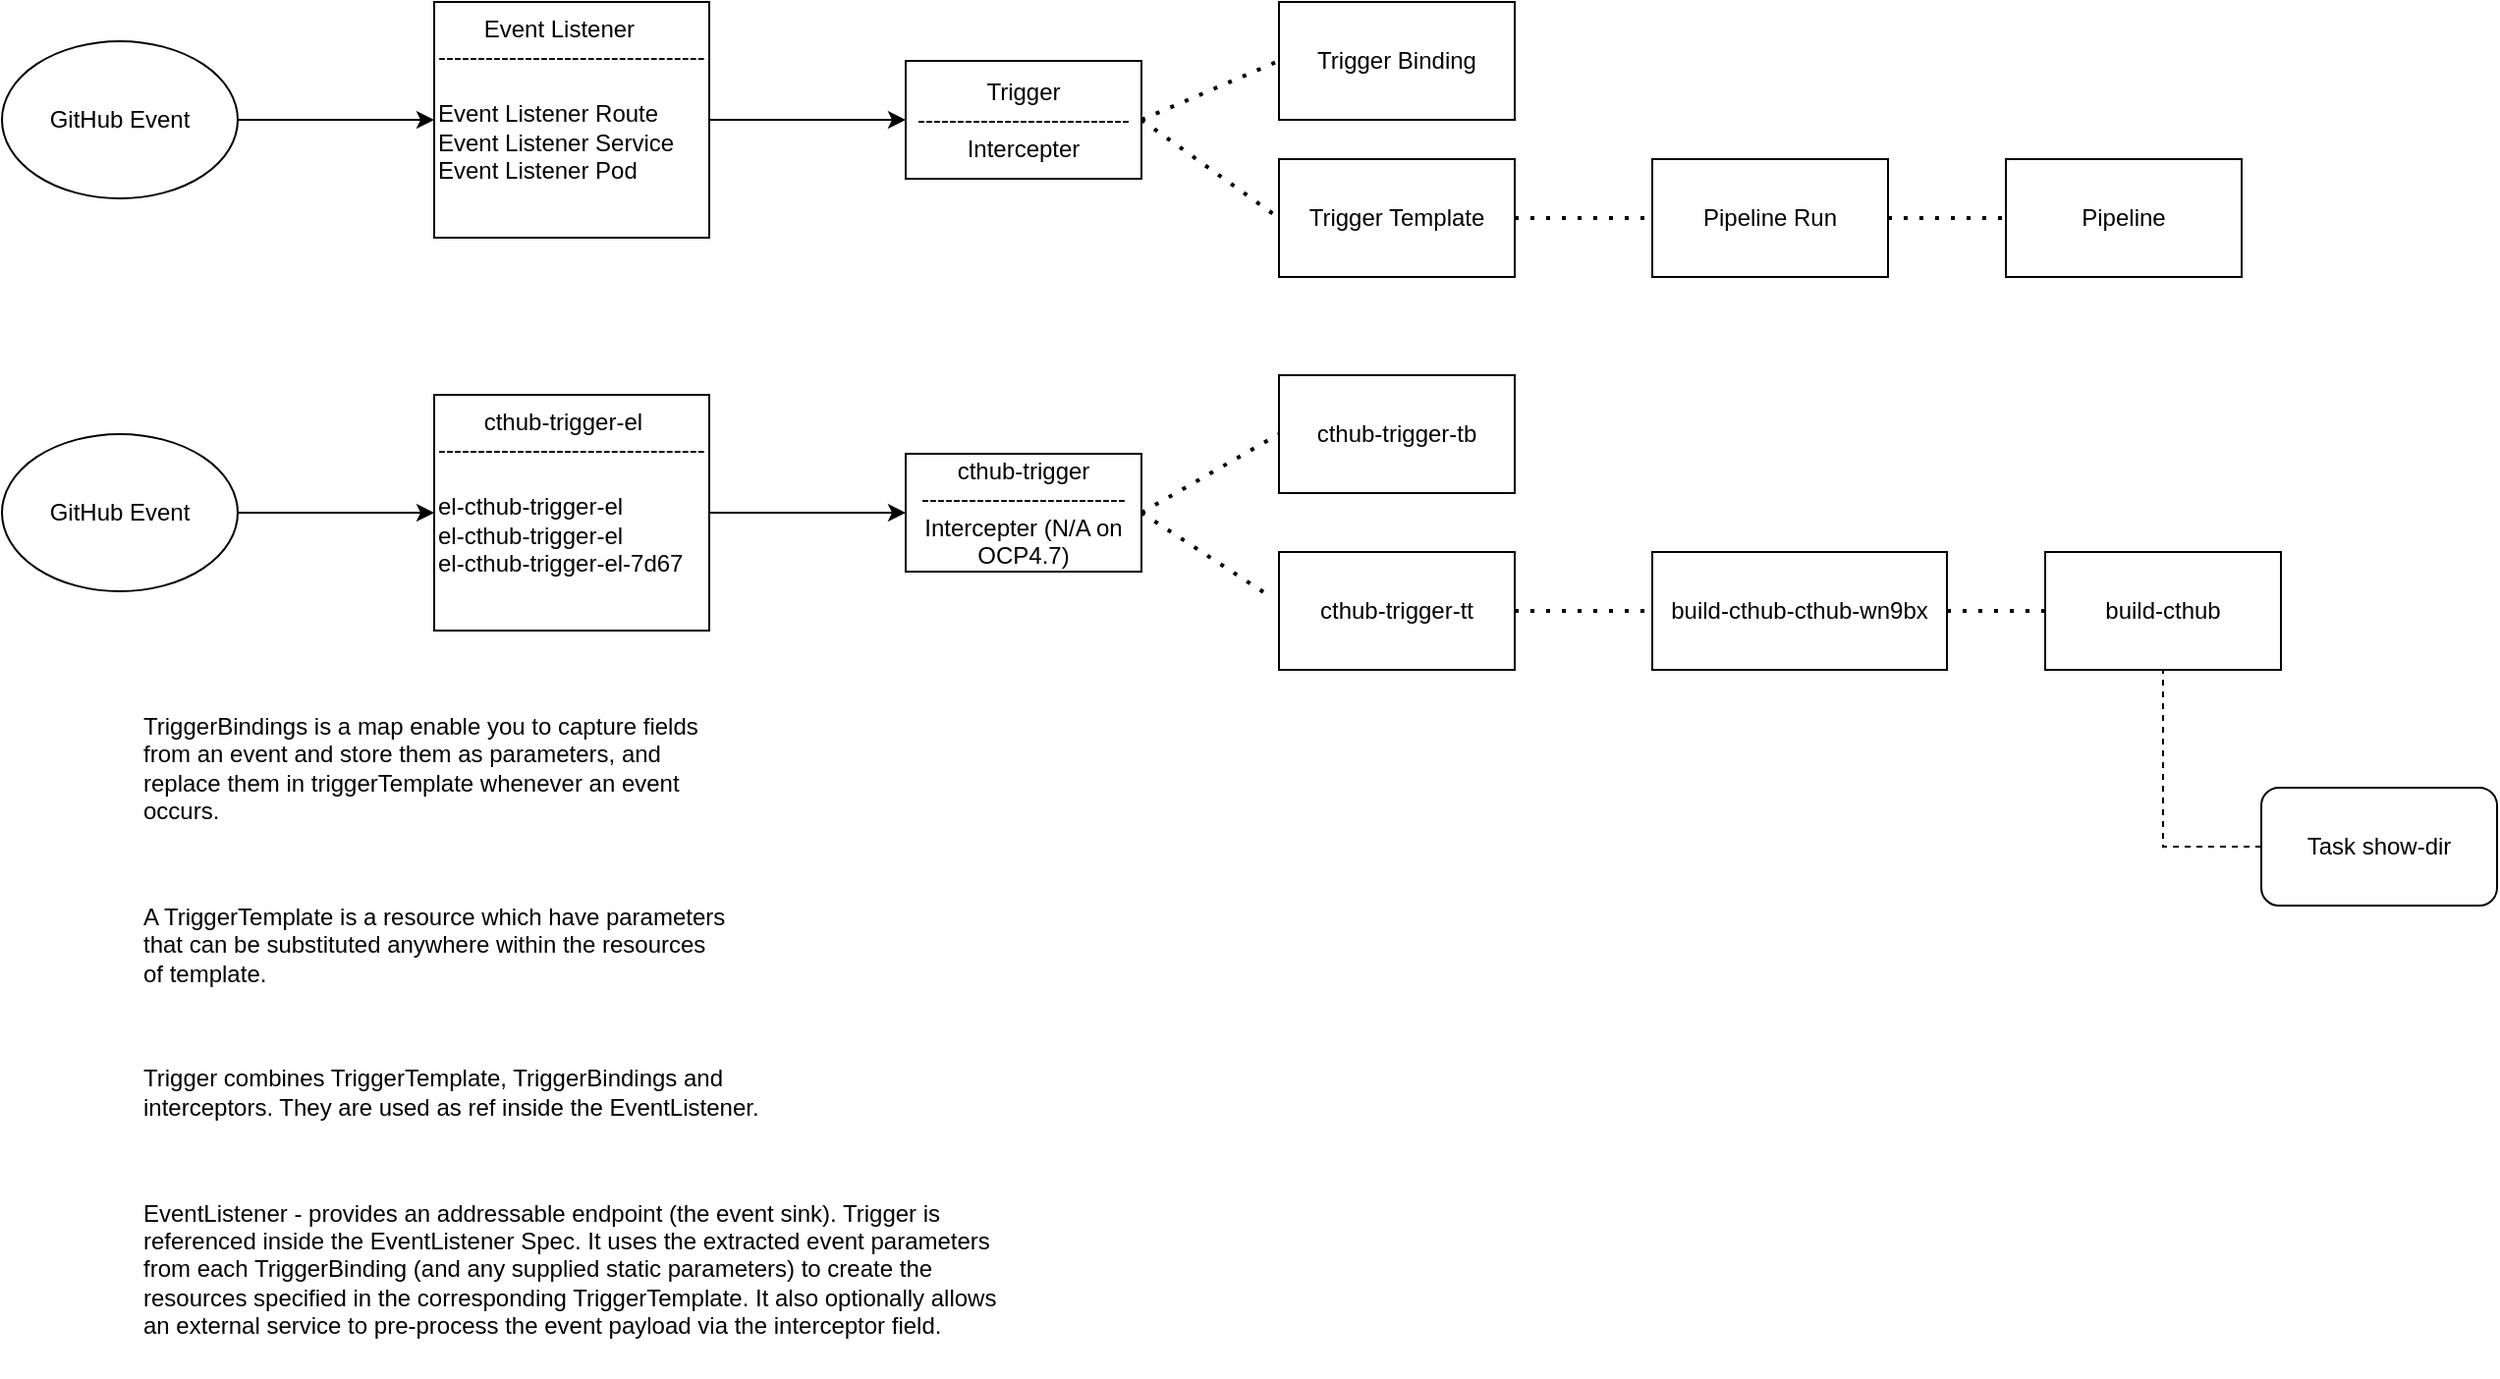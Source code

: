 <mxfile version="15.9.1" type="device"><diagram id="81w_v5y8kV9j7H3Xkedo" name="Page-1"><mxGraphModel dx="1231" dy="708" grid="1" gridSize="10" guides="1" tooltips="1" connect="1" arrows="1" fold="1" page="1" pageScale="1" pageWidth="850" pageHeight="1100" math="0" shadow="0"><root><mxCell id="0"/><mxCell id="1" parent="0"/><mxCell id="qBm_1StxWPqIF2UvmQP4-1" value="&amp;nbsp; &amp;nbsp; &amp;nbsp; &amp;nbsp;Event Listener&lt;br&gt;----------------------------------&lt;br&gt;&lt;br&gt;Event Listener Route&lt;br&gt;Event Listener Service&lt;br&gt;Event Listener Pod" style="rounded=0;whiteSpace=wrap;html=1;align=left;verticalAlign=top;" vertex="1" parent="1"><mxGeometry x="250" y="200" width="140" height="120" as="geometry"/></mxCell><mxCell id="qBm_1StxWPqIF2UvmQP4-4" value="GitHub Event" style="ellipse;whiteSpace=wrap;html=1;" vertex="1" parent="1"><mxGeometry x="30" y="220" width="120" height="80" as="geometry"/></mxCell><mxCell id="qBm_1StxWPqIF2UvmQP4-5" value="" style="endArrow=classic;html=1;rounded=0;exitX=1;exitY=0.5;exitDx=0;exitDy=0;entryX=0;entryY=0.5;entryDx=0;entryDy=0;" edge="1" parent="1" source="qBm_1StxWPqIF2UvmQP4-4" target="qBm_1StxWPqIF2UvmQP4-1"><mxGeometry width="50" height="50" relative="1" as="geometry"><mxPoint x="400" y="370" as="sourcePoint"/><mxPoint x="450" y="320" as="targetPoint"/></mxGeometry></mxCell><mxCell id="qBm_1StxWPqIF2UvmQP4-6" value="Trigger Binding" style="rounded=0;whiteSpace=wrap;html=1;" vertex="1" parent="1"><mxGeometry x="680" y="200" width="120" height="60" as="geometry"/></mxCell><mxCell id="qBm_1StxWPqIF2UvmQP4-8" value="Trigger Template" style="rounded=0;whiteSpace=wrap;html=1;" vertex="1" parent="1"><mxGeometry x="680" y="280" width="120" height="60" as="geometry"/></mxCell><mxCell id="qBm_1StxWPqIF2UvmQP4-9" value="TriggerBindings is a map enable you to capture fields from an event and store them as parameters, and replace them in triggerTemplate whenever an event occurs." style="text;html=1;strokeColor=none;fillColor=none;align=left;verticalAlign=middle;whiteSpace=wrap;rounded=0;" vertex="1" parent="1"><mxGeometry x="100" y="550" width="300" height="80" as="geometry"/></mxCell><mxCell id="qBm_1StxWPqIF2UvmQP4-10" value="A TriggerTemplate is a resource which have parameters that can be substituted anywhere within the resources of template." style="text;html=1;strokeColor=none;fillColor=none;align=left;verticalAlign=middle;whiteSpace=wrap;rounded=0;" vertex="1" parent="1"><mxGeometry x="100" y="650" width="300" height="60" as="geometry"/></mxCell><mxCell id="qBm_1StxWPqIF2UvmQP4-11" value="Trigger&lt;br&gt;---------------------------&lt;br&gt;Intercepter" style="rounded=0;whiteSpace=wrap;html=1;" vertex="1" parent="1"><mxGeometry x="490" y="230" width="120" height="60" as="geometry"/></mxCell><mxCell id="qBm_1StxWPqIF2UvmQP4-13" value="" style="endArrow=none;dashed=1;html=1;dashPattern=1 3;strokeWidth=2;rounded=0;entryX=0;entryY=0.5;entryDx=0;entryDy=0;exitX=1;exitY=0.5;exitDx=0;exitDy=0;" edge="1" parent="1" source="qBm_1StxWPqIF2UvmQP4-11" target="qBm_1StxWPqIF2UvmQP4-6"><mxGeometry width="50" height="50" relative="1" as="geometry"><mxPoint x="470" y="490" as="sourcePoint"/><mxPoint x="520" y="440" as="targetPoint"/></mxGeometry></mxCell><mxCell id="qBm_1StxWPqIF2UvmQP4-14" value="" style="endArrow=none;dashed=1;html=1;dashPattern=1 3;strokeWidth=2;rounded=0;entryX=0;entryY=0.5;entryDx=0;entryDy=0;exitX=1;exitY=0.5;exitDx=0;exitDy=0;" edge="1" parent="1" source="qBm_1StxWPqIF2UvmQP4-11" target="qBm_1StxWPqIF2UvmQP4-8"><mxGeometry width="50" height="50" relative="1" as="geometry"><mxPoint x="470" y="490" as="sourcePoint"/><mxPoint x="520" y="440" as="targetPoint"/></mxGeometry></mxCell><mxCell id="qBm_1StxWPqIF2UvmQP4-15" value="Trigger combines TriggerTemplate, TriggerBindings and interceptors. They are used as ref inside the EventListener." style="text;html=1;strokeColor=none;fillColor=none;align=left;verticalAlign=middle;whiteSpace=wrap;rounded=0;" vertex="1" parent="1"><mxGeometry x="100" y="720" width="340" height="70" as="geometry"/></mxCell><mxCell id="qBm_1StxWPqIF2UvmQP4-16" value="" style="endArrow=classic;html=1;rounded=0;exitX=1;exitY=0.5;exitDx=0;exitDy=0;entryX=0;entryY=0.5;entryDx=0;entryDy=0;" edge="1" parent="1" source="qBm_1StxWPqIF2UvmQP4-1" target="qBm_1StxWPqIF2UvmQP4-11"><mxGeometry width="50" height="50" relative="1" as="geometry"><mxPoint x="440" y="390" as="sourcePoint"/><mxPoint x="490" y="340" as="targetPoint"/></mxGeometry></mxCell><mxCell id="qBm_1StxWPqIF2UvmQP4-17" value="EventListener - provides an addressable endpoint (the event sink). Trigger is referenced inside the EventListener Spec. It uses the extracted event parameters from each TriggerBinding (and any supplied static parameters) to create the resources specified in the corresponding TriggerTemplate. It also optionally allows an external service to pre-process the event payload via the interceptor field." style="text;html=1;strokeColor=none;fillColor=none;align=left;verticalAlign=middle;whiteSpace=wrap;rounded=0;" vertex="1" parent="1"><mxGeometry x="100" y="790" width="440" height="110" as="geometry"/></mxCell><mxCell id="qBm_1StxWPqIF2UvmQP4-18" value="Pipeline Run" style="rounded=0;whiteSpace=wrap;html=1;" vertex="1" parent="1"><mxGeometry x="870" y="280" width="120" height="60" as="geometry"/></mxCell><mxCell id="qBm_1StxWPqIF2UvmQP4-19" value="Pipeline" style="rounded=0;whiteSpace=wrap;html=1;" vertex="1" parent="1"><mxGeometry x="1050" y="280" width="120" height="60" as="geometry"/></mxCell><mxCell id="qBm_1StxWPqIF2UvmQP4-21" value="" style="endArrow=none;dashed=1;html=1;dashPattern=1 3;strokeWidth=2;rounded=0;entryX=0;entryY=0.5;entryDx=0;entryDy=0;exitX=1;exitY=0.5;exitDx=0;exitDy=0;" edge="1" parent="1" source="qBm_1StxWPqIF2UvmQP4-18" target="qBm_1StxWPqIF2UvmQP4-19"><mxGeometry width="50" height="50" relative="1" as="geometry"><mxPoint x="840" y="560" as="sourcePoint"/><mxPoint x="890" y="510" as="targetPoint"/></mxGeometry></mxCell><mxCell id="qBm_1StxWPqIF2UvmQP4-22" value="" style="endArrow=none;dashed=1;html=1;dashPattern=1 3;strokeWidth=2;rounded=0;entryX=0;entryY=0.5;entryDx=0;entryDy=0;exitX=1;exitY=0.5;exitDx=0;exitDy=0;" edge="1" parent="1" source="qBm_1StxWPqIF2UvmQP4-8" target="qBm_1StxWPqIF2UvmQP4-18"><mxGeometry width="50" height="50" relative="1" as="geometry"><mxPoint x="810" y="480" as="sourcePoint"/><mxPoint x="860" y="430" as="targetPoint"/></mxGeometry></mxCell><mxCell id="qBm_1StxWPqIF2UvmQP4-23" value="GitHub Event" style="ellipse;whiteSpace=wrap;html=1;" vertex="1" parent="1"><mxGeometry x="30" y="420" width="120" height="80" as="geometry"/></mxCell><mxCell id="qBm_1StxWPqIF2UvmQP4-24" value="&amp;nbsp; &amp;nbsp; &amp;nbsp; &amp;nbsp;cthub-trigger-el&lt;br&gt;----------------------------------&lt;br&gt;&lt;br&gt;el-cthub-trigger-el&lt;br&gt;el-cthub-trigger-el&lt;br&gt;el-cthub-trigger-el-7d67" style="rounded=0;whiteSpace=wrap;html=1;align=left;verticalAlign=top;" vertex="1" parent="1"><mxGeometry x="250" y="400" width="140" height="120" as="geometry"/></mxCell><mxCell id="qBm_1StxWPqIF2UvmQP4-26" value="cthub-trigger&lt;br&gt;--------------------------&lt;br&gt;Intercepter (N/A on OCP4.7)" style="rounded=0;whiteSpace=wrap;html=1;" vertex="1" parent="1"><mxGeometry x="490" y="430" width="120" height="60" as="geometry"/></mxCell><mxCell id="qBm_1StxWPqIF2UvmQP4-27" value="cthub-trigger-tb" style="rounded=0;whiteSpace=wrap;html=1;" vertex="1" parent="1"><mxGeometry x="680" y="390" width="120" height="60" as="geometry"/></mxCell><mxCell id="qBm_1StxWPqIF2UvmQP4-28" value="cthub-trigger-tt" style="rounded=0;whiteSpace=wrap;html=1;" vertex="1" parent="1"><mxGeometry x="680" y="480" width="120" height="60" as="geometry"/></mxCell><mxCell id="qBm_1StxWPqIF2UvmQP4-29" value="build-cthub-cthub-wn9bx" style="rounded=0;whiteSpace=wrap;html=1;" vertex="1" parent="1"><mxGeometry x="870" y="480" width="150" height="60" as="geometry"/></mxCell><mxCell id="qBm_1StxWPqIF2UvmQP4-30" value="build-cthub" style="rounded=0;whiteSpace=wrap;html=1;" vertex="1" parent="1"><mxGeometry x="1070" y="480" width="120" height="60" as="geometry"/></mxCell><mxCell id="qBm_1StxWPqIF2UvmQP4-31" value="" style="endArrow=classic;html=1;rounded=0;exitX=1;exitY=0.5;exitDx=0;exitDy=0;entryX=0;entryY=0.5;entryDx=0;entryDy=0;" edge="1" parent="1" source="qBm_1StxWPqIF2UvmQP4-24" target="qBm_1StxWPqIF2UvmQP4-26"><mxGeometry width="50" height="50" relative="1" as="geometry"><mxPoint x="390" y="450" as="sourcePoint"/><mxPoint x="490" y="450" as="targetPoint"/></mxGeometry></mxCell><mxCell id="qBm_1StxWPqIF2UvmQP4-32" value="" style="endArrow=classic;html=1;rounded=0;exitX=1;exitY=0.5;exitDx=0;exitDy=0;entryX=0;entryY=0.5;entryDx=0;entryDy=0;" edge="1" parent="1" source="qBm_1StxWPqIF2UvmQP4-23" target="qBm_1StxWPqIF2UvmQP4-24"><mxGeometry width="50" height="50" relative="1" as="geometry"><mxPoint x="170" y="280" as="sourcePoint"/><mxPoint x="270" y="280" as="targetPoint"/><Array as="points"/></mxGeometry></mxCell><mxCell id="qBm_1StxWPqIF2UvmQP4-33" value="" style="endArrow=none;dashed=1;html=1;dashPattern=1 3;strokeWidth=2;rounded=0;entryX=0;entryY=0.5;entryDx=0;entryDy=0;exitX=1;exitY=0.5;exitDx=0;exitDy=0;" edge="1" parent="1" source="qBm_1StxWPqIF2UvmQP4-26" target="qBm_1StxWPqIF2UvmQP4-27"><mxGeometry width="50" height="50" relative="1" as="geometry"><mxPoint x="560" y="610" as="sourcePoint"/><mxPoint x="630" y="580" as="targetPoint"/></mxGeometry></mxCell><mxCell id="qBm_1StxWPqIF2UvmQP4-34" value="" style="endArrow=none;dashed=1;html=1;dashPattern=1 3;strokeWidth=2;rounded=0;entryX=-0.033;entryY=0.383;entryDx=0;entryDy=0;exitX=1;exitY=0.5;exitDx=0;exitDy=0;entryPerimeter=0;" edge="1" parent="1" source="qBm_1StxWPqIF2UvmQP4-26" target="qBm_1StxWPqIF2UvmQP4-28"><mxGeometry width="50" height="50" relative="1" as="geometry"><mxPoint x="620" y="270" as="sourcePoint"/><mxPoint x="690" y="320" as="targetPoint"/></mxGeometry></mxCell><mxCell id="qBm_1StxWPqIF2UvmQP4-35" value="" style="endArrow=none;dashed=1;html=1;dashPattern=1 3;strokeWidth=2;rounded=0;entryX=0;entryY=0.5;entryDx=0;entryDy=0;exitX=1;exitY=0.5;exitDx=0;exitDy=0;" edge="1" parent="1" source="qBm_1StxWPqIF2UvmQP4-28" target="qBm_1StxWPqIF2UvmQP4-29"><mxGeometry width="50" height="50" relative="1" as="geometry"><mxPoint x="800" y="600" as="sourcePoint"/><mxPoint x="870" y="600" as="targetPoint"/></mxGeometry></mxCell><mxCell id="qBm_1StxWPqIF2UvmQP4-36" value="" style="endArrow=none;dashed=1;html=1;dashPattern=1 3;strokeWidth=2;rounded=0;entryX=0;entryY=0.5;entryDx=0;entryDy=0;exitX=1;exitY=0.5;exitDx=0;exitDy=0;" edge="1" parent="1" source="qBm_1StxWPqIF2UvmQP4-29" target="qBm_1StxWPqIF2UvmQP4-30"><mxGeometry width="50" height="50" relative="1" as="geometry"><mxPoint x="820" y="330" as="sourcePoint"/><mxPoint x="890" y="330" as="targetPoint"/></mxGeometry></mxCell><mxCell id="qBm_1StxWPqIF2UvmQP4-37" value="Task show-dir" style="rounded=1;whiteSpace=wrap;html=1;" vertex="1" parent="1"><mxGeometry x="1180" y="600" width="120" height="60" as="geometry"/></mxCell><mxCell id="qBm_1StxWPqIF2UvmQP4-38" value="" style="endArrow=none;dashed=1;html=1;rounded=0;entryX=0.5;entryY=1;entryDx=0;entryDy=0;exitX=0;exitY=0.5;exitDx=0;exitDy=0;" edge="1" parent="1" source="qBm_1StxWPqIF2UvmQP4-37" target="qBm_1StxWPqIF2UvmQP4-30"><mxGeometry width="50" height="50" relative="1" as="geometry"><mxPoint x="1020" y="710" as="sourcePoint"/><mxPoint x="1070" y="660" as="targetPoint"/><Array as="points"><mxPoint x="1130" y="630"/></Array></mxGeometry></mxCell></root></mxGraphModel></diagram></mxfile>